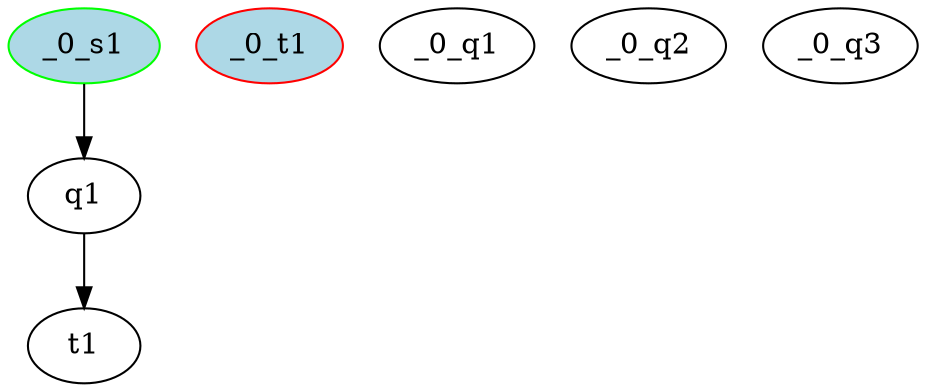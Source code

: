 digraph result{
_0_s1 [initial=1,color=green][style=filled,fillcolor=lightblue];
_0_t1 [final=1,color=red][style=filled,fillcolor=lightblue];
_0_q1 ;
_0_q2 ;
_0_q3 ;
_0_s1 -> q1 -> t1;
}
